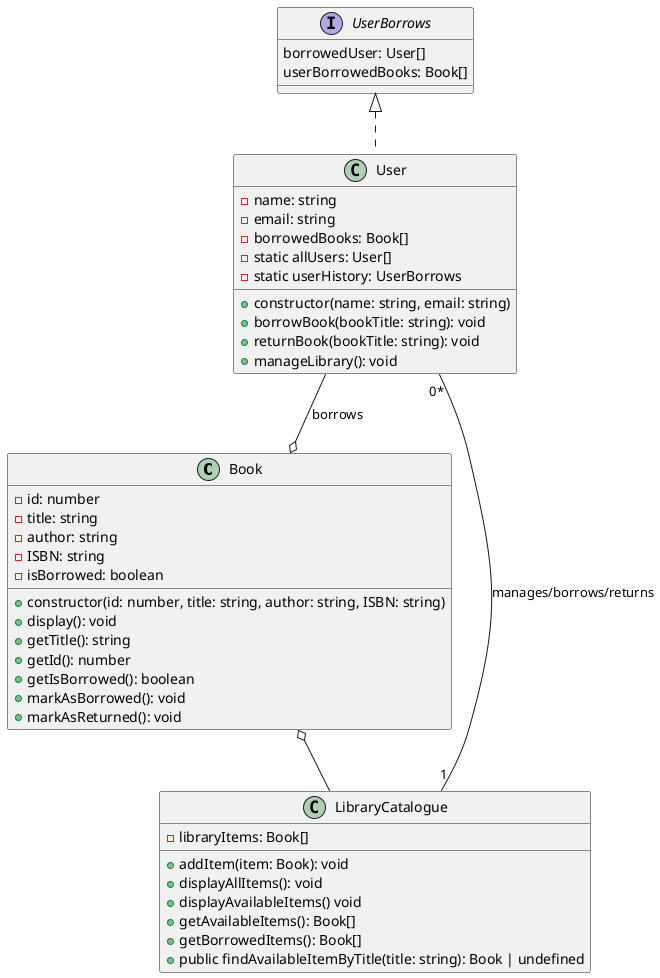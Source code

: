 @startuml
'https://plantuml.com/class-diagram
class Book {
    -id: number
    -title: string
    -author: string
    -ISBN: string
    -isBorrowed: boolean
    +constructor(id: number, title: string, author: string, ISBN: string)
    +display(): void
    +getTitle(): string
    +getId(): number
    +getIsBorrowed(): boolean
    +markAsBorrowed(): void
    +markAsReturned(): void
}
class User {
    -name: string
    -email: string
    -borrowedBooks: Book[]
    -static allUsers: User[]
    -static userHistory: UserBorrows
    +constructor(name: string, email: string)
    +borrowBook(bookTitle: string): void
    +returnBook(bookTitle: string): void
    +manageLibrary(): void
}
interface UserBorrows {
    borrowedUser: User[]
    userBorrowedBooks: Book[]
}
class LibraryCatalogue {
    -libraryItems: Book[]

    +addItem(item: Book): void
    +displayAllItems(): void
    +displayAvailableItems() void
    +getAvailableItems(): Book[]
    + getBorrowedItems(): Book[]
    +public findAvailableItemByTitle(title: string): Book | undefined
}
Book o-- LibraryCatalogue
User --o Book : borrows
User "0*"--"1" LibraryCatalogue : manages/borrows/returns
UserBorrows <|.. User


@enduml
